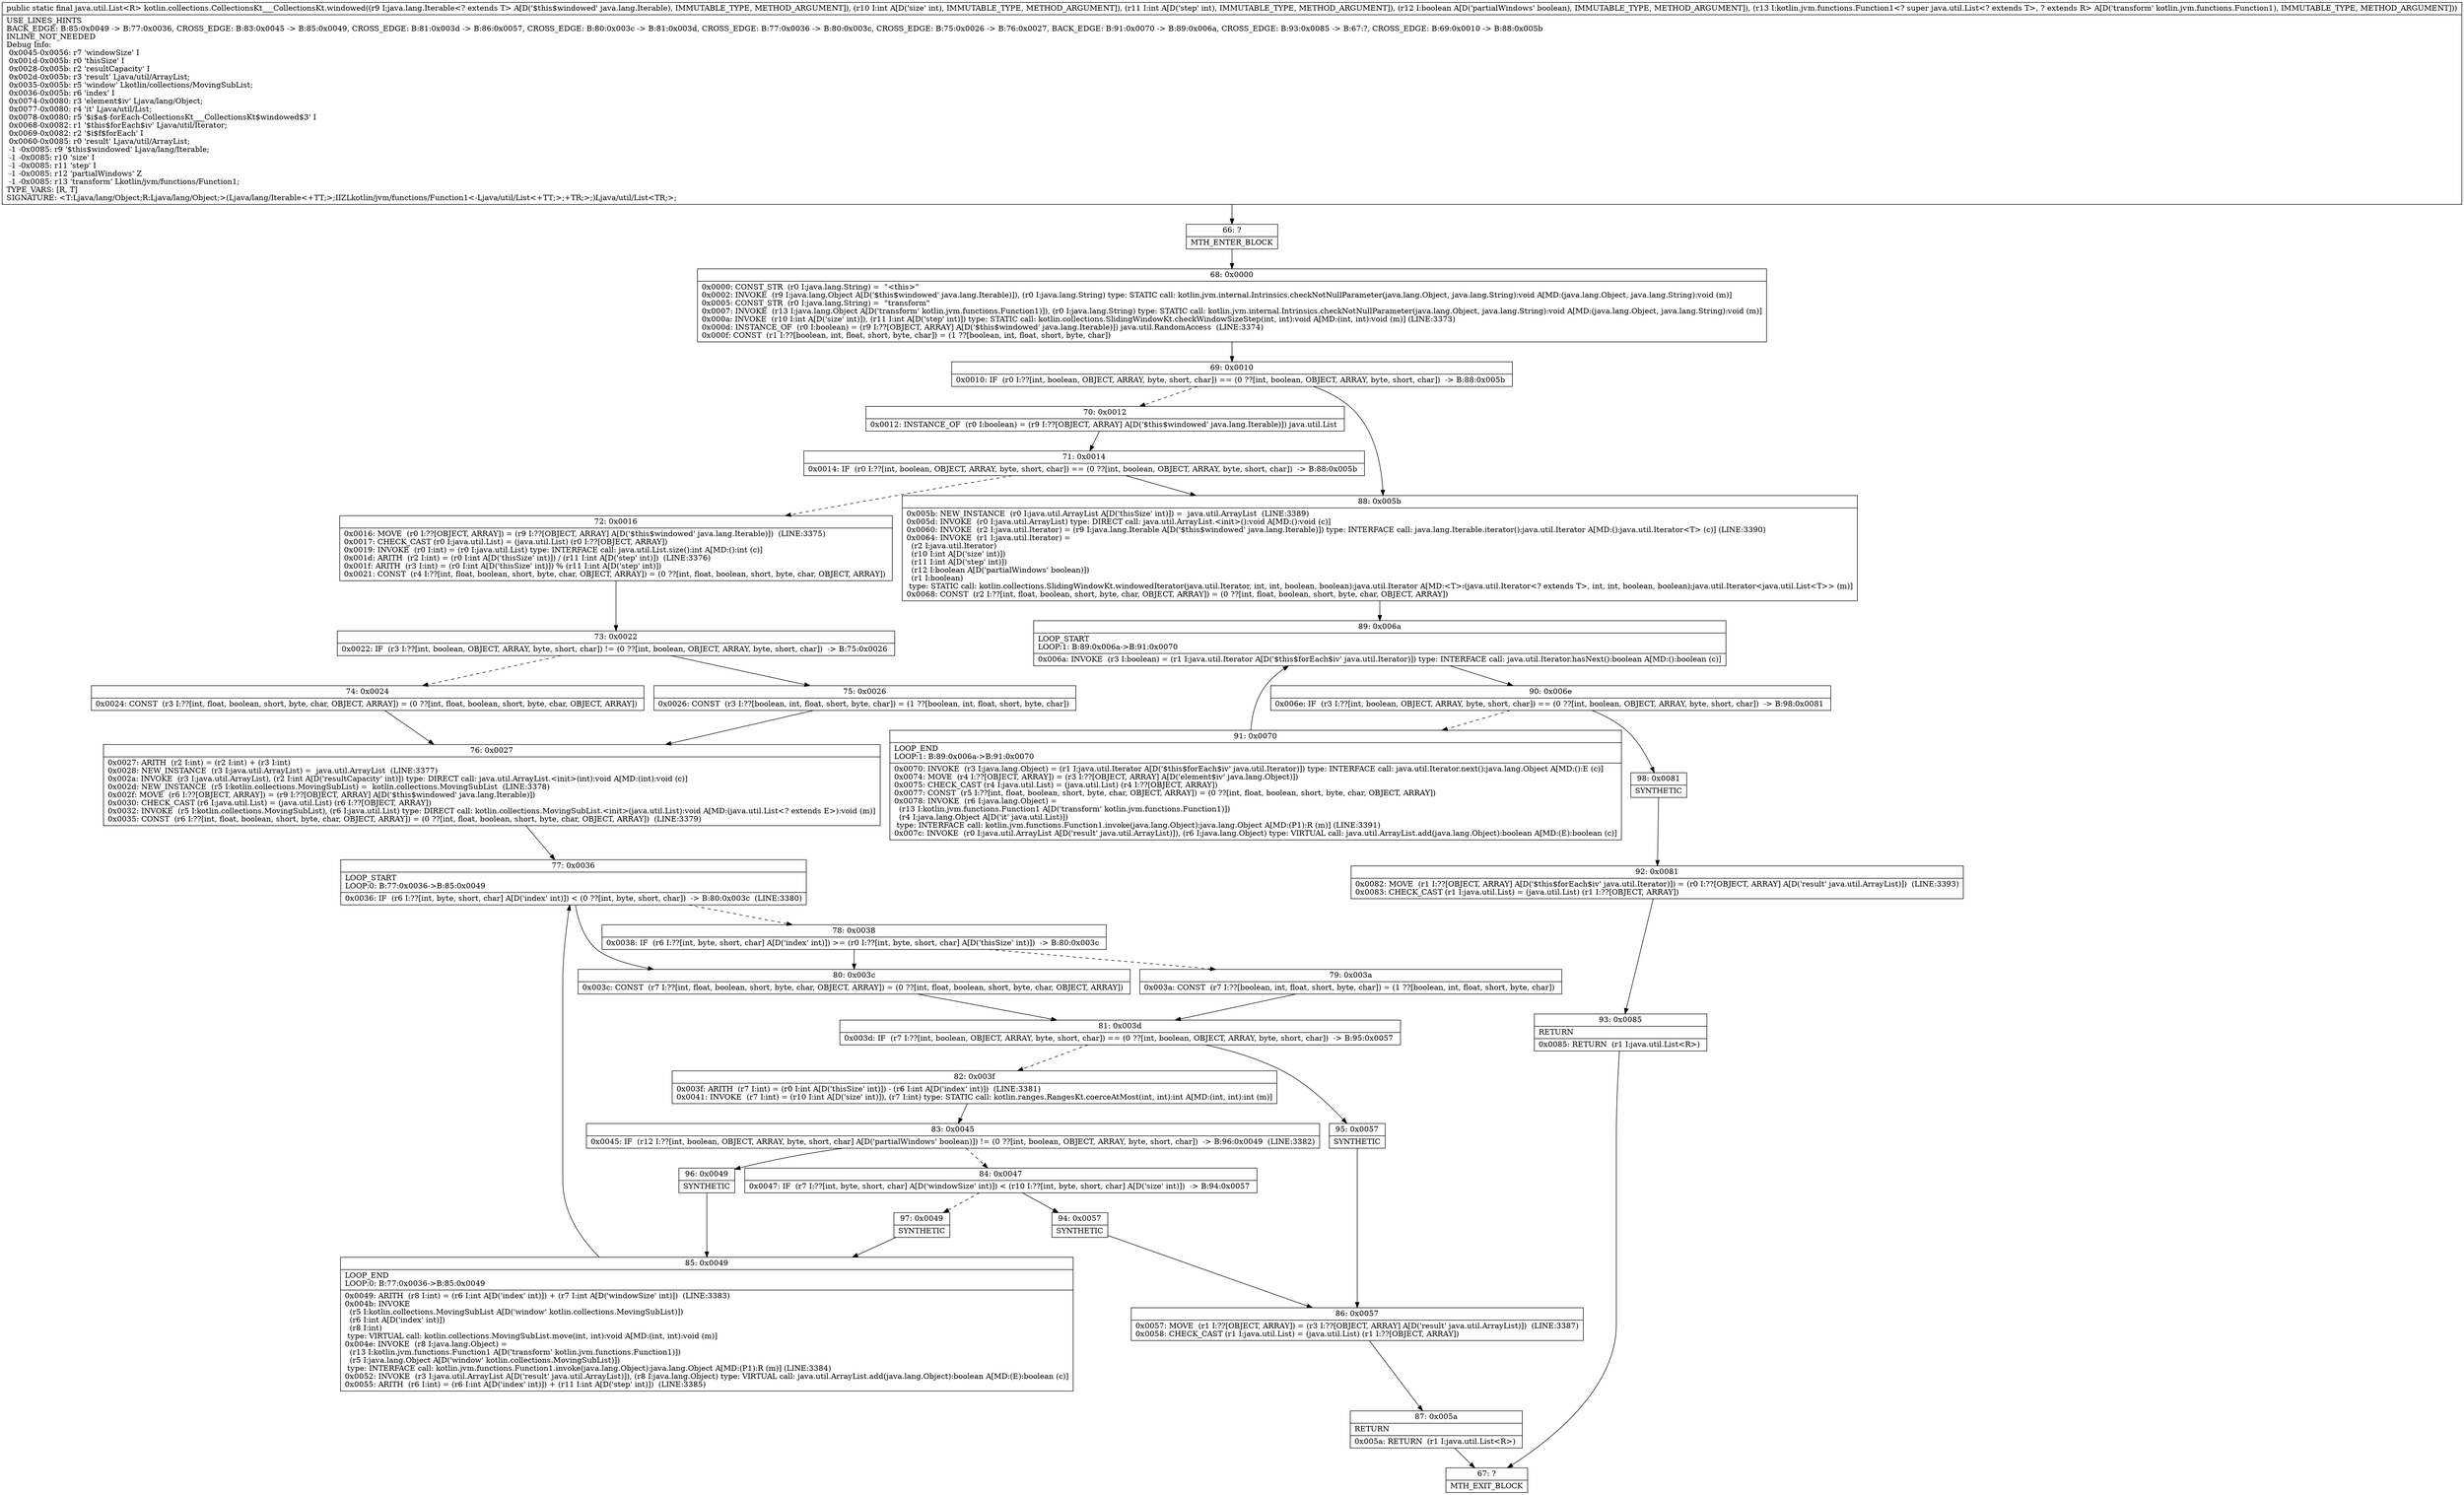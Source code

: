 digraph "CFG forkotlin.collections.CollectionsKt___CollectionsKt.windowed(Ljava\/lang\/Iterable;IIZLkotlin\/jvm\/functions\/Function1;)Ljava\/util\/List;" {
Node_66 [shape=record,label="{66\:\ ?|MTH_ENTER_BLOCK\l}"];
Node_68 [shape=record,label="{68\:\ 0x0000|0x0000: CONST_STR  (r0 I:java.lang.String) =  \"\<this\>\" \l0x0002: INVOKE  (r9 I:java.lang.Object A[D('$this$windowed' java.lang.Iterable)]), (r0 I:java.lang.String) type: STATIC call: kotlin.jvm.internal.Intrinsics.checkNotNullParameter(java.lang.Object, java.lang.String):void A[MD:(java.lang.Object, java.lang.String):void (m)]\l0x0005: CONST_STR  (r0 I:java.lang.String) =  \"transform\" \l0x0007: INVOKE  (r13 I:java.lang.Object A[D('transform' kotlin.jvm.functions.Function1)]), (r0 I:java.lang.String) type: STATIC call: kotlin.jvm.internal.Intrinsics.checkNotNullParameter(java.lang.Object, java.lang.String):void A[MD:(java.lang.Object, java.lang.String):void (m)]\l0x000a: INVOKE  (r10 I:int A[D('size' int)]), (r11 I:int A[D('step' int)]) type: STATIC call: kotlin.collections.SlidingWindowKt.checkWindowSizeStep(int, int):void A[MD:(int, int):void (m)] (LINE:3373)\l0x000d: INSTANCE_OF  (r0 I:boolean) = (r9 I:??[OBJECT, ARRAY] A[D('$this$windowed' java.lang.Iterable)]) java.util.RandomAccess  (LINE:3374)\l0x000f: CONST  (r1 I:??[boolean, int, float, short, byte, char]) = (1 ??[boolean, int, float, short, byte, char]) \l}"];
Node_69 [shape=record,label="{69\:\ 0x0010|0x0010: IF  (r0 I:??[int, boolean, OBJECT, ARRAY, byte, short, char]) == (0 ??[int, boolean, OBJECT, ARRAY, byte, short, char])  \-\> B:88:0x005b \l}"];
Node_70 [shape=record,label="{70\:\ 0x0012|0x0012: INSTANCE_OF  (r0 I:boolean) = (r9 I:??[OBJECT, ARRAY] A[D('$this$windowed' java.lang.Iterable)]) java.util.List \l}"];
Node_71 [shape=record,label="{71\:\ 0x0014|0x0014: IF  (r0 I:??[int, boolean, OBJECT, ARRAY, byte, short, char]) == (0 ??[int, boolean, OBJECT, ARRAY, byte, short, char])  \-\> B:88:0x005b \l}"];
Node_72 [shape=record,label="{72\:\ 0x0016|0x0016: MOVE  (r0 I:??[OBJECT, ARRAY]) = (r9 I:??[OBJECT, ARRAY] A[D('$this$windowed' java.lang.Iterable)])  (LINE:3375)\l0x0017: CHECK_CAST (r0 I:java.util.List) = (java.util.List) (r0 I:??[OBJECT, ARRAY]) \l0x0019: INVOKE  (r0 I:int) = (r0 I:java.util.List) type: INTERFACE call: java.util.List.size():int A[MD:():int (c)]\l0x001d: ARITH  (r2 I:int) = (r0 I:int A[D('thisSize' int)]) \/ (r11 I:int A[D('step' int)])  (LINE:3376)\l0x001f: ARITH  (r3 I:int) = (r0 I:int A[D('thisSize' int)]) % (r11 I:int A[D('step' int)]) \l0x0021: CONST  (r4 I:??[int, float, boolean, short, byte, char, OBJECT, ARRAY]) = (0 ??[int, float, boolean, short, byte, char, OBJECT, ARRAY]) \l}"];
Node_73 [shape=record,label="{73\:\ 0x0022|0x0022: IF  (r3 I:??[int, boolean, OBJECT, ARRAY, byte, short, char]) != (0 ??[int, boolean, OBJECT, ARRAY, byte, short, char])  \-\> B:75:0x0026 \l}"];
Node_74 [shape=record,label="{74\:\ 0x0024|0x0024: CONST  (r3 I:??[int, float, boolean, short, byte, char, OBJECT, ARRAY]) = (0 ??[int, float, boolean, short, byte, char, OBJECT, ARRAY]) \l}"];
Node_76 [shape=record,label="{76\:\ 0x0027|0x0027: ARITH  (r2 I:int) = (r2 I:int) + (r3 I:int) \l0x0028: NEW_INSTANCE  (r3 I:java.util.ArrayList) =  java.util.ArrayList  (LINE:3377)\l0x002a: INVOKE  (r3 I:java.util.ArrayList), (r2 I:int A[D('resultCapacity' int)]) type: DIRECT call: java.util.ArrayList.\<init\>(int):void A[MD:(int):void (c)]\l0x002d: NEW_INSTANCE  (r5 I:kotlin.collections.MovingSubList) =  kotlin.collections.MovingSubList  (LINE:3378)\l0x002f: MOVE  (r6 I:??[OBJECT, ARRAY]) = (r9 I:??[OBJECT, ARRAY] A[D('$this$windowed' java.lang.Iterable)]) \l0x0030: CHECK_CAST (r6 I:java.util.List) = (java.util.List) (r6 I:??[OBJECT, ARRAY]) \l0x0032: INVOKE  (r5 I:kotlin.collections.MovingSubList), (r6 I:java.util.List) type: DIRECT call: kotlin.collections.MovingSubList.\<init\>(java.util.List):void A[MD:(java.util.List\<? extends E\>):void (m)]\l0x0035: CONST  (r6 I:??[int, float, boolean, short, byte, char, OBJECT, ARRAY]) = (0 ??[int, float, boolean, short, byte, char, OBJECT, ARRAY])  (LINE:3379)\l}"];
Node_77 [shape=record,label="{77\:\ 0x0036|LOOP_START\lLOOP:0: B:77:0x0036\-\>B:85:0x0049\l|0x0036: IF  (r6 I:??[int, byte, short, char] A[D('index' int)]) \< (0 ??[int, byte, short, char])  \-\> B:80:0x003c  (LINE:3380)\l}"];
Node_78 [shape=record,label="{78\:\ 0x0038|0x0038: IF  (r6 I:??[int, byte, short, char] A[D('index' int)]) \>= (r0 I:??[int, byte, short, char] A[D('thisSize' int)])  \-\> B:80:0x003c \l}"];
Node_79 [shape=record,label="{79\:\ 0x003a|0x003a: CONST  (r7 I:??[boolean, int, float, short, byte, char]) = (1 ??[boolean, int, float, short, byte, char]) \l}"];
Node_81 [shape=record,label="{81\:\ 0x003d|0x003d: IF  (r7 I:??[int, boolean, OBJECT, ARRAY, byte, short, char]) == (0 ??[int, boolean, OBJECT, ARRAY, byte, short, char])  \-\> B:95:0x0057 \l}"];
Node_82 [shape=record,label="{82\:\ 0x003f|0x003f: ARITH  (r7 I:int) = (r0 I:int A[D('thisSize' int)]) \- (r6 I:int A[D('index' int)])  (LINE:3381)\l0x0041: INVOKE  (r7 I:int) = (r10 I:int A[D('size' int)]), (r7 I:int) type: STATIC call: kotlin.ranges.RangesKt.coerceAtMost(int, int):int A[MD:(int, int):int (m)]\l}"];
Node_83 [shape=record,label="{83\:\ 0x0045|0x0045: IF  (r12 I:??[int, boolean, OBJECT, ARRAY, byte, short, char] A[D('partialWindows' boolean)]) != (0 ??[int, boolean, OBJECT, ARRAY, byte, short, char])  \-\> B:96:0x0049  (LINE:3382)\l}"];
Node_84 [shape=record,label="{84\:\ 0x0047|0x0047: IF  (r7 I:??[int, byte, short, char] A[D('windowSize' int)]) \< (r10 I:??[int, byte, short, char] A[D('size' int)])  \-\> B:94:0x0057 \l}"];
Node_94 [shape=record,label="{94\:\ 0x0057|SYNTHETIC\l}"];
Node_86 [shape=record,label="{86\:\ 0x0057|0x0057: MOVE  (r1 I:??[OBJECT, ARRAY]) = (r3 I:??[OBJECT, ARRAY] A[D('result' java.util.ArrayList)])  (LINE:3387)\l0x0058: CHECK_CAST (r1 I:java.util.List) = (java.util.List) (r1 I:??[OBJECT, ARRAY]) \l}"];
Node_87 [shape=record,label="{87\:\ 0x005a|RETURN\l|0x005a: RETURN  (r1 I:java.util.List\<R\>) \l}"];
Node_67 [shape=record,label="{67\:\ ?|MTH_EXIT_BLOCK\l}"];
Node_97 [shape=record,label="{97\:\ 0x0049|SYNTHETIC\l}"];
Node_85 [shape=record,label="{85\:\ 0x0049|LOOP_END\lLOOP:0: B:77:0x0036\-\>B:85:0x0049\l|0x0049: ARITH  (r8 I:int) = (r6 I:int A[D('index' int)]) + (r7 I:int A[D('windowSize' int)])  (LINE:3383)\l0x004b: INVOKE  \l  (r5 I:kotlin.collections.MovingSubList A[D('window' kotlin.collections.MovingSubList)])\l  (r6 I:int A[D('index' int)])\l  (r8 I:int)\l type: VIRTUAL call: kotlin.collections.MovingSubList.move(int, int):void A[MD:(int, int):void (m)]\l0x004e: INVOKE  (r8 I:java.lang.Object) = \l  (r13 I:kotlin.jvm.functions.Function1 A[D('transform' kotlin.jvm.functions.Function1)])\l  (r5 I:java.lang.Object A[D('window' kotlin.collections.MovingSubList)])\l type: INTERFACE call: kotlin.jvm.functions.Function1.invoke(java.lang.Object):java.lang.Object A[MD:(P1):R (m)] (LINE:3384)\l0x0052: INVOKE  (r3 I:java.util.ArrayList A[D('result' java.util.ArrayList)]), (r8 I:java.lang.Object) type: VIRTUAL call: java.util.ArrayList.add(java.lang.Object):boolean A[MD:(E):boolean (c)]\l0x0055: ARITH  (r6 I:int) = (r6 I:int A[D('index' int)]) + (r11 I:int A[D('step' int)])  (LINE:3385)\l}"];
Node_96 [shape=record,label="{96\:\ 0x0049|SYNTHETIC\l}"];
Node_95 [shape=record,label="{95\:\ 0x0057|SYNTHETIC\l}"];
Node_80 [shape=record,label="{80\:\ 0x003c|0x003c: CONST  (r7 I:??[int, float, boolean, short, byte, char, OBJECT, ARRAY]) = (0 ??[int, float, boolean, short, byte, char, OBJECT, ARRAY]) \l}"];
Node_75 [shape=record,label="{75\:\ 0x0026|0x0026: CONST  (r3 I:??[boolean, int, float, short, byte, char]) = (1 ??[boolean, int, float, short, byte, char]) \l}"];
Node_88 [shape=record,label="{88\:\ 0x005b|0x005b: NEW_INSTANCE  (r0 I:java.util.ArrayList A[D('thisSize' int)]) =  java.util.ArrayList  (LINE:3389)\l0x005d: INVOKE  (r0 I:java.util.ArrayList) type: DIRECT call: java.util.ArrayList.\<init\>():void A[MD:():void (c)]\l0x0060: INVOKE  (r2 I:java.util.Iterator) = (r9 I:java.lang.Iterable A[D('$this$windowed' java.lang.Iterable)]) type: INTERFACE call: java.lang.Iterable.iterator():java.util.Iterator A[MD:():java.util.Iterator\<T\> (c)] (LINE:3390)\l0x0064: INVOKE  (r1 I:java.util.Iterator) = \l  (r2 I:java.util.Iterator)\l  (r10 I:int A[D('size' int)])\l  (r11 I:int A[D('step' int)])\l  (r12 I:boolean A[D('partialWindows' boolean)])\l  (r1 I:boolean)\l type: STATIC call: kotlin.collections.SlidingWindowKt.windowedIterator(java.util.Iterator, int, int, boolean, boolean):java.util.Iterator A[MD:\<T\>:(java.util.Iterator\<? extends T\>, int, int, boolean, boolean):java.util.Iterator\<java.util.List\<T\>\> (m)]\l0x0068: CONST  (r2 I:??[int, float, boolean, short, byte, char, OBJECT, ARRAY]) = (0 ??[int, float, boolean, short, byte, char, OBJECT, ARRAY]) \l}"];
Node_89 [shape=record,label="{89\:\ 0x006a|LOOP_START\lLOOP:1: B:89:0x006a\-\>B:91:0x0070\l|0x006a: INVOKE  (r3 I:boolean) = (r1 I:java.util.Iterator A[D('$this$forEach$iv' java.util.Iterator)]) type: INTERFACE call: java.util.Iterator.hasNext():boolean A[MD:():boolean (c)]\l}"];
Node_90 [shape=record,label="{90\:\ 0x006e|0x006e: IF  (r3 I:??[int, boolean, OBJECT, ARRAY, byte, short, char]) == (0 ??[int, boolean, OBJECT, ARRAY, byte, short, char])  \-\> B:98:0x0081 \l}"];
Node_91 [shape=record,label="{91\:\ 0x0070|LOOP_END\lLOOP:1: B:89:0x006a\-\>B:91:0x0070\l|0x0070: INVOKE  (r3 I:java.lang.Object) = (r1 I:java.util.Iterator A[D('$this$forEach$iv' java.util.Iterator)]) type: INTERFACE call: java.util.Iterator.next():java.lang.Object A[MD:():E (c)]\l0x0074: MOVE  (r4 I:??[OBJECT, ARRAY]) = (r3 I:??[OBJECT, ARRAY] A[D('element$iv' java.lang.Object)]) \l0x0075: CHECK_CAST (r4 I:java.util.List) = (java.util.List) (r4 I:??[OBJECT, ARRAY]) \l0x0077: CONST  (r5 I:??[int, float, boolean, short, byte, char, OBJECT, ARRAY]) = (0 ??[int, float, boolean, short, byte, char, OBJECT, ARRAY]) \l0x0078: INVOKE  (r6 I:java.lang.Object) = \l  (r13 I:kotlin.jvm.functions.Function1 A[D('transform' kotlin.jvm.functions.Function1)])\l  (r4 I:java.lang.Object A[D('it' java.util.List)])\l type: INTERFACE call: kotlin.jvm.functions.Function1.invoke(java.lang.Object):java.lang.Object A[MD:(P1):R (m)] (LINE:3391)\l0x007c: INVOKE  (r0 I:java.util.ArrayList A[D('result' java.util.ArrayList)]), (r6 I:java.lang.Object) type: VIRTUAL call: java.util.ArrayList.add(java.lang.Object):boolean A[MD:(E):boolean (c)]\l}"];
Node_98 [shape=record,label="{98\:\ 0x0081|SYNTHETIC\l}"];
Node_92 [shape=record,label="{92\:\ 0x0081|0x0082: MOVE  (r1 I:??[OBJECT, ARRAY] A[D('$this$forEach$iv' java.util.Iterator)]) = (r0 I:??[OBJECT, ARRAY] A[D('result' java.util.ArrayList)])  (LINE:3393)\l0x0083: CHECK_CAST (r1 I:java.util.List) = (java.util.List) (r1 I:??[OBJECT, ARRAY]) \l}"];
Node_93 [shape=record,label="{93\:\ 0x0085|RETURN\l|0x0085: RETURN  (r1 I:java.util.List\<R\>) \l}"];
MethodNode[shape=record,label="{public static final java.util.List\<R\> kotlin.collections.CollectionsKt___CollectionsKt.windowed((r9 I:java.lang.Iterable\<? extends T\> A[D('$this$windowed' java.lang.Iterable), IMMUTABLE_TYPE, METHOD_ARGUMENT]), (r10 I:int A[D('size' int), IMMUTABLE_TYPE, METHOD_ARGUMENT]), (r11 I:int A[D('step' int), IMMUTABLE_TYPE, METHOD_ARGUMENT]), (r12 I:boolean A[D('partialWindows' boolean), IMMUTABLE_TYPE, METHOD_ARGUMENT]), (r13 I:kotlin.jvm.functions.Function1\<? super java.util.List\<? extends T\>, ? extends R\> A[D('transform' kotlin.jvm.functions.Function1), IMMUTABLE_TYPE, METHOD_ARGUMENT]))  | USE_LINES_HINTS\lBACK_EDGE: B:85:0x0049 \-\> B:77:0x0036, CROSS_EDGE: B:83:0x0045 \-\> B:85:0x0049, CROSS_EDGE: B:81:0x003d \-\> B:86:0x0057, CROSS_EDGE: B:80:0x003c \-\> B:81:0x003d, CROSS_EDGE: B:77:0x0036 \-\> B:80:0x003c, CROSS_EDGE: B:75:0x0026 \-\> B:76:0x0027, BACK_EDGE: B:91:0x0070 \-\> B:89:0x006a, CROSS_EDGE: B:93:0x0085 \-\> B:67:?, CROSS_EDGE: B:69:0x0010 \-\> B:88:0x005b\lINLINE_NOT_NEEDED\lDebug Info:\l  0x0045\-0x0056: r7 'windowSize' I\l  0x001d\-0x005b: r0 'thisSize' I\l  0x0028\-0x005b: r2 'resultCapacity' I\l  0x002d\-0x005b: r3 'result' Ljava\/util\/ArrayList;\l  0x0035\-0x005b: r5 'window' Lkotlin\/collections\/MovingSubList;\l  0x0036\-0x005b: r6 'index' I\l  0x0074\-0x0080: r3 'element$iv' Ljava\/lang\/Object;\l  0x0077\-0x0080: r4 'it' Ljava\/util\/List;\l  0x0078\-0x0080: r5 '$i$a$\-forEach\-CollectionsKt___CollectionsKt$windowed$3' I\l  0x0068\-0x0082: r1 '$this$forEach$iv' Ljava\/util\/Iterator;\l  0x0069\-0x0082: r2 '$i$f$forEach' I\l  0x0060\-0x0085: r0 'result' Ljava\/util\/ArrayList;\l  \-1 \-0x0085: r9 '$this$windowed' Ljava\/lang\/Iterable;\l  \-1 \-0x0085: r10 'size' I\l  \-1 \-0x0085: r11 'step' I\l  \-1 \-0x0085: r12 'partialWindows' Z\l  \-1 \-0x0085: r13 'transform' Lkotlin\/jvm\/functions\/Function1;\lTYPE_VARS: [R, T]\lSIGNATURE: \<T:Ljava\/lang\/Object;R:Ljava\/lang\/Object;\>(Ljava\/lang\/Iterable\<+TT;\>;IIZLkotlin\/jvm\/functions\/Function1\<\-Ljava\/util\/List\<+TT;\>;+TR;\>;)Ljava\/util\/List\<TR;\>;\l}"];
MethodNode -> Node_66;Node_66 -> Node_68;
Node_68 -> Node_69;
Node_69 -> Node_70[style=dashed];
Node_69 -> Node_88;
Node_70 -> Node_71;
Node_71 -> Node_72[style=dashed];
Node_71 -> Node_88;
Node_72 -> Node_73;
Node_73 -> Node_74[style=dashed];
Node_73 -> Node_75;
Node_74 -> Node_76;
Node_76 -> Node_77;
Node_77 -> Node_78[style=dashed];
Node_77 -> Node_80;
Node_78 -> Node_79[style=dashed];
Node_78 -> Node_80;
Node_79 -> Node_81;
Node_81 -> Node_82[style=dashed];
Node_81 -> Node_95;
Node_82 -> Node_83;
Node_83 -> Node_84[style=dashed];
Node_83 -> Node_96;
Node_84 -> Node_94;
Node_84 -> Node_97[style=dashed];
Node_94 -> Node_86;
Node_86 -> Node_87;
Node_87 -> Node_67;
Node_97 -> Node_85;
Node_85 -> Node_77;
Node_96 -> Node_85;
Node_95 -> Node_86;
Node_80 -> Node_81;
Node_75 -> Node_76;
Node_88 -> Node_89;
Node_89 -> Node_90;
Node_90 -> Node_91[style=dashed];
Node_90 -> Node_98;
Node_91 -> Node_89;
Node_98 -> Node_92;
Node_92 -> Node_93;
Node_93 -> Node_67;
}

